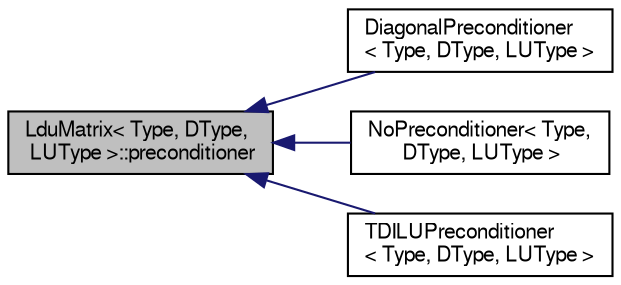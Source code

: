 digraph "LduMatrix&lt; Type, DType, LUType &gt;::preconditioner"
{
  bgcolor="transparent";
  edge [fontname="FreeSans",fontsize="10",labelfontname="FreeSans",labelfontsize="10"];
  node [fontname="FreeSans",fontsize="10",shape=record];
  rankdir="LR";
  Node0 [label="LduMatrix\< Type, DType,\l LUType \>::preconditioner",height=0.2,width=0.4,color="black", fillcolor="grey75", style="filled", fontcolor="black"];
  Node0 -> Node1 [dir="back",color="midnightblue",fontsize="10",style="solid",fontname="FreeSans"];
  Node1 [label="DiagonalPreconditioner\l\< Type, DType, LUType \>",height=0.2,width=0.4,color="black",URL="$a26814.html",tooltip="Diagonal preconditioner for both symmetric and asymmetric matrices. "];
  Node0 -> Node2 [dir="back",color="midnightblue",fontsize="10",style="solid",fontname="FreeSans"];
  Node2 [label="NoPreconditioner\< Type,\l DType, LUType \>",height=0.2,width=0.4,color="black",URL="$a26822.html",tooltip="Null preconditioner for both symmetric and asymmetric matrices. "];
  Node0 -> Node3 [dir="back",color="midnightblue",fontsize="10",style="solid",fontname="FreeSans"];
  Node3 [label="TDILUPreconditioner\l\< Type, DType, LUType \>",height=0.2,width=0.4,color="black",URL="$a26818.html",tooltip="Simplified diagonal-based incomplete LU preconditioner for asymmetric matrices. "];
}

